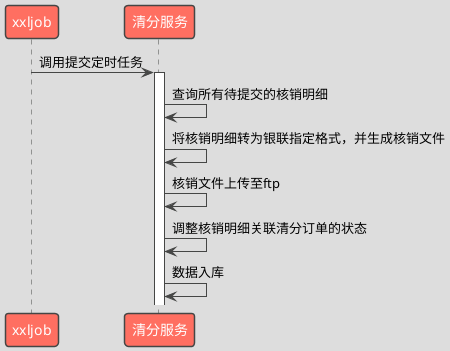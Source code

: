 @startuml
'https://plantuml.com/sequence-diagram
!theme toy

xxljob -> 清分服务: 调用提交定时任务
activate 清分服务
清分服务 -> 清分服务: 查询所有待提交的核销明细
清分服务 -> 清分服务: 将核销明细转为银联指定格式，并生成核销文件
清分服务 -> 清分服务: 核销文件上传至ftp
清分服务 -> 清分服务: 调整核销明细关联清分订单的状态
清分服务 -> 清分服务: 数据入库
@enduml
